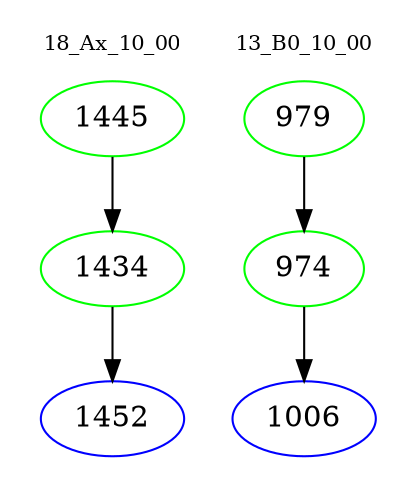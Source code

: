 digraph{
subgraph cluster_0 {
color = white
label = "18_Ax_10_00";
fontsize=10;
T0_1445 [label="1445", color="green"]
T0_1445 -> T0_1434 [color="black"]
T0_1434 [label="1434", color="green"]
T0_1434 -> T0_1452 [color="black"]
T0_1452 [label="1452", color="blue"]
}
subgraph cluster_1 {
color = white
label = "13_B0_10_00";
fontsize=10;
T1_979 [label="979", color="green"]
T1_979 -> T1_974 [color="black"]
T1_974 [label="974", color="green"]
T1_974 -> T1_1006 [color="black"]
T1_1006 [label="1006", color="blue"]
}
}
